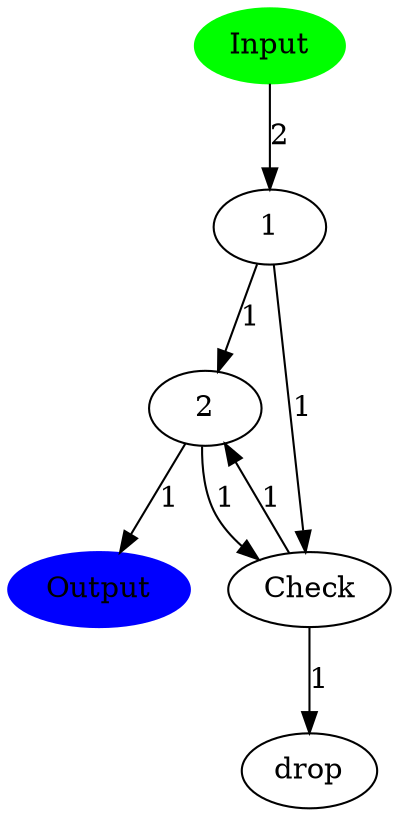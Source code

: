 strict digraph  {
	Input [color=green,
		style=filled];
	Output [color=blue,
		style=filled];
	Input -> 1	 [label=2,
		len=2];
	1 -> 2	 [label=1,
		len=2];
	1 -> Check	 [label=1,
		len=2];
	2 -> Check	 [label=1,
		len=2];
	Check -> 2	 [label=1,
		len=2];
	Check -> drop [label=1,
		len=2];
	2 -> Output	 [label=1,
		len=2];
}
